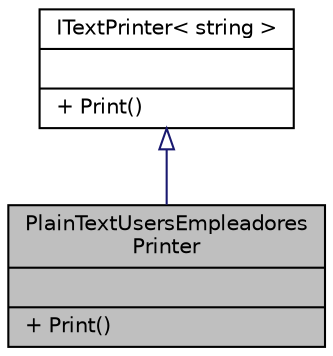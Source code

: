 digraph "PlainTextUsersEmpleadoresPrinter"
{
 // INTERACTIVE_SVG=YES
 // LATEX_PDF_SIZE
  edge [fontname="Helvetica",fontsize="10",labelfontname="Helvetica",labelfontsize="10"];
  node [fontname="Helvetica",fontsize="10",shape=record];
  Node1 [label="{PlainTextUsersEmpleadores\lPrinter\n||+ Print()\l}",height=0.2,width=0.4,color="black", fillcolor="grey75", style="filled", fontcolor="black",tooltip=" "];
  Node2 -> Node1 [dir="back",color="midnightblue",fontsize="10",style="solid",arrowtail="onormal",fontname="Helvetica"];
  Node2 [label="{ITextPrinter\< string \>\n||+ Print()\l}",height=0.2,width=0.4,color="black", fillcolor="white", style="filled",URL="$interfaceITextPrinter.html",tooltip=" "];
}
